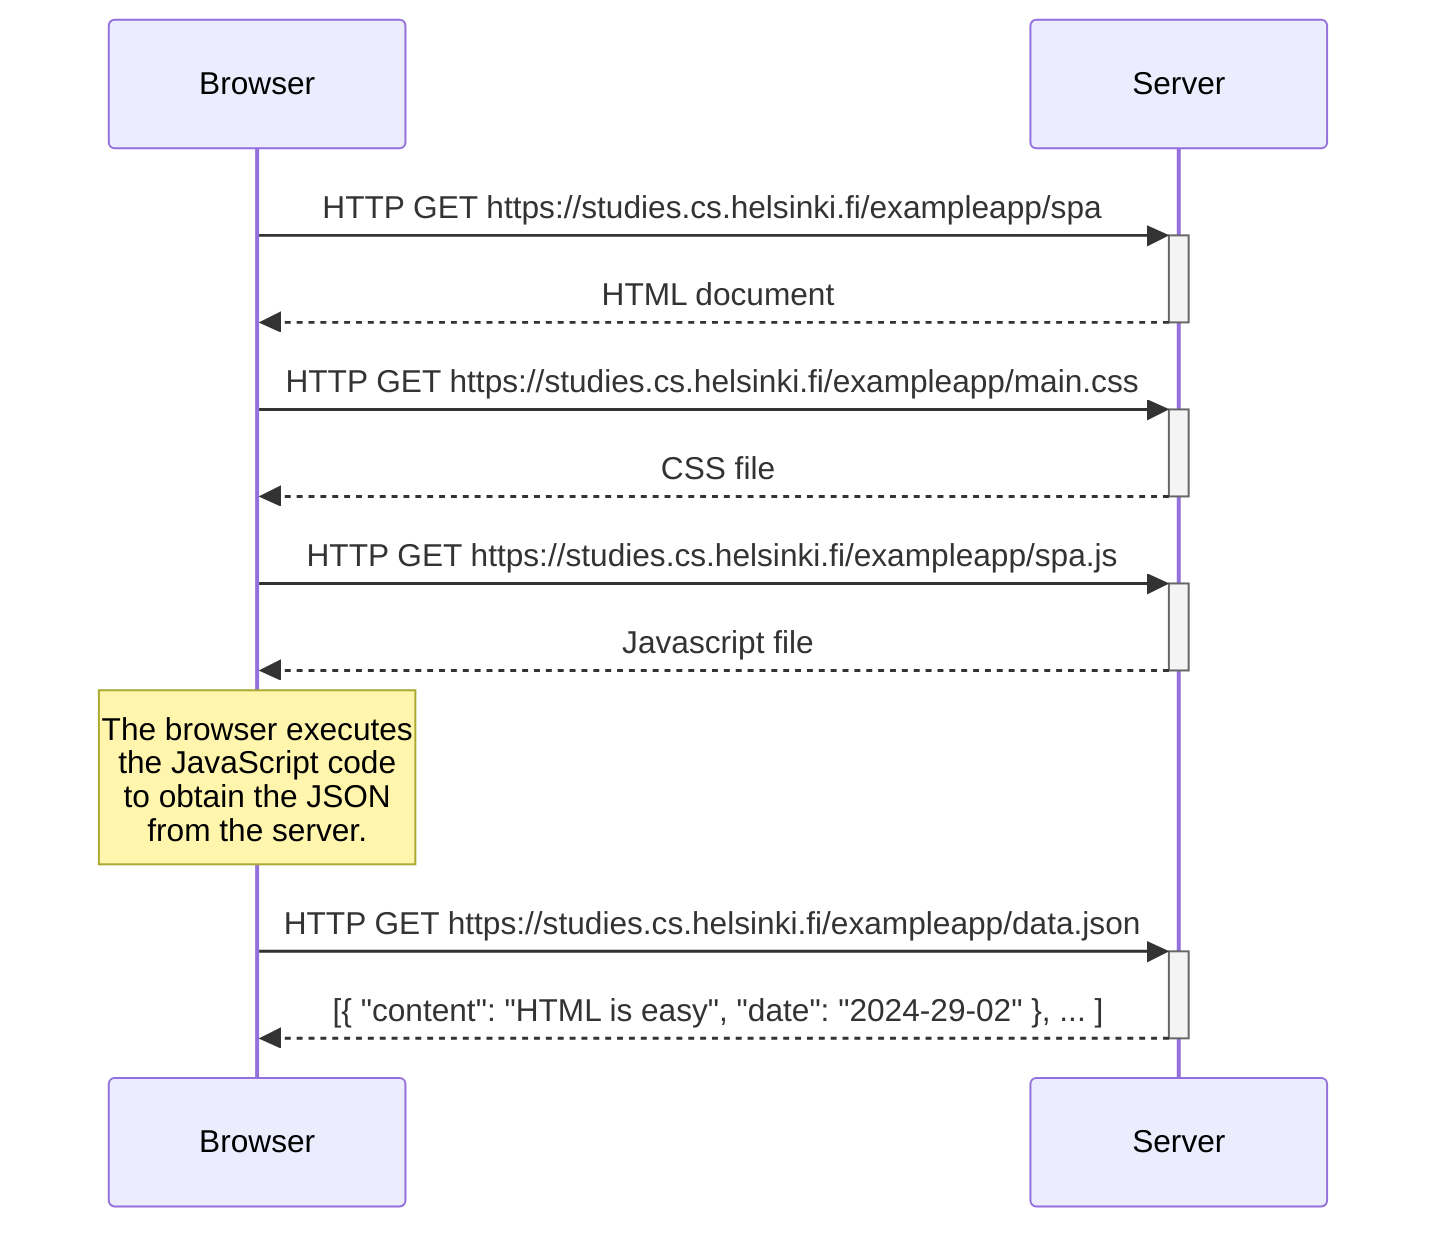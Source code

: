 sequenceDiagram
    participant Browser
    participant Server

    Browser->>+Server: HTTP GET https://studies.cs.helsinki.fi/exampleapp/spa
    Server-->>Browser: HTML document
    deactivate Server

    Browser ->>+Server: HTTP GET https://studies.cs.helsinki.fi/exampleapp/main.css
    Server-->>Browser: CSS file
    deactivate Server

    Browser->>+Server: HTTP GET https://studies.cs.helsinki.fi/exampleapp/spa.js
    Server-->>Browser: Javascript file
    deactivate Server

    Note over Browser: The browser executes <br/>the JavaScript code<br/> to obtain the JSON<br/> from the server. 

    Browser->>+Server: HTTP GET https://studies.cs.helsinki.fi/exampleapp/data.json
    Server-->>Browser: [{ "content": "HTML is easy", "date": "2024-29-02" }, ... ]
    deactivate Server